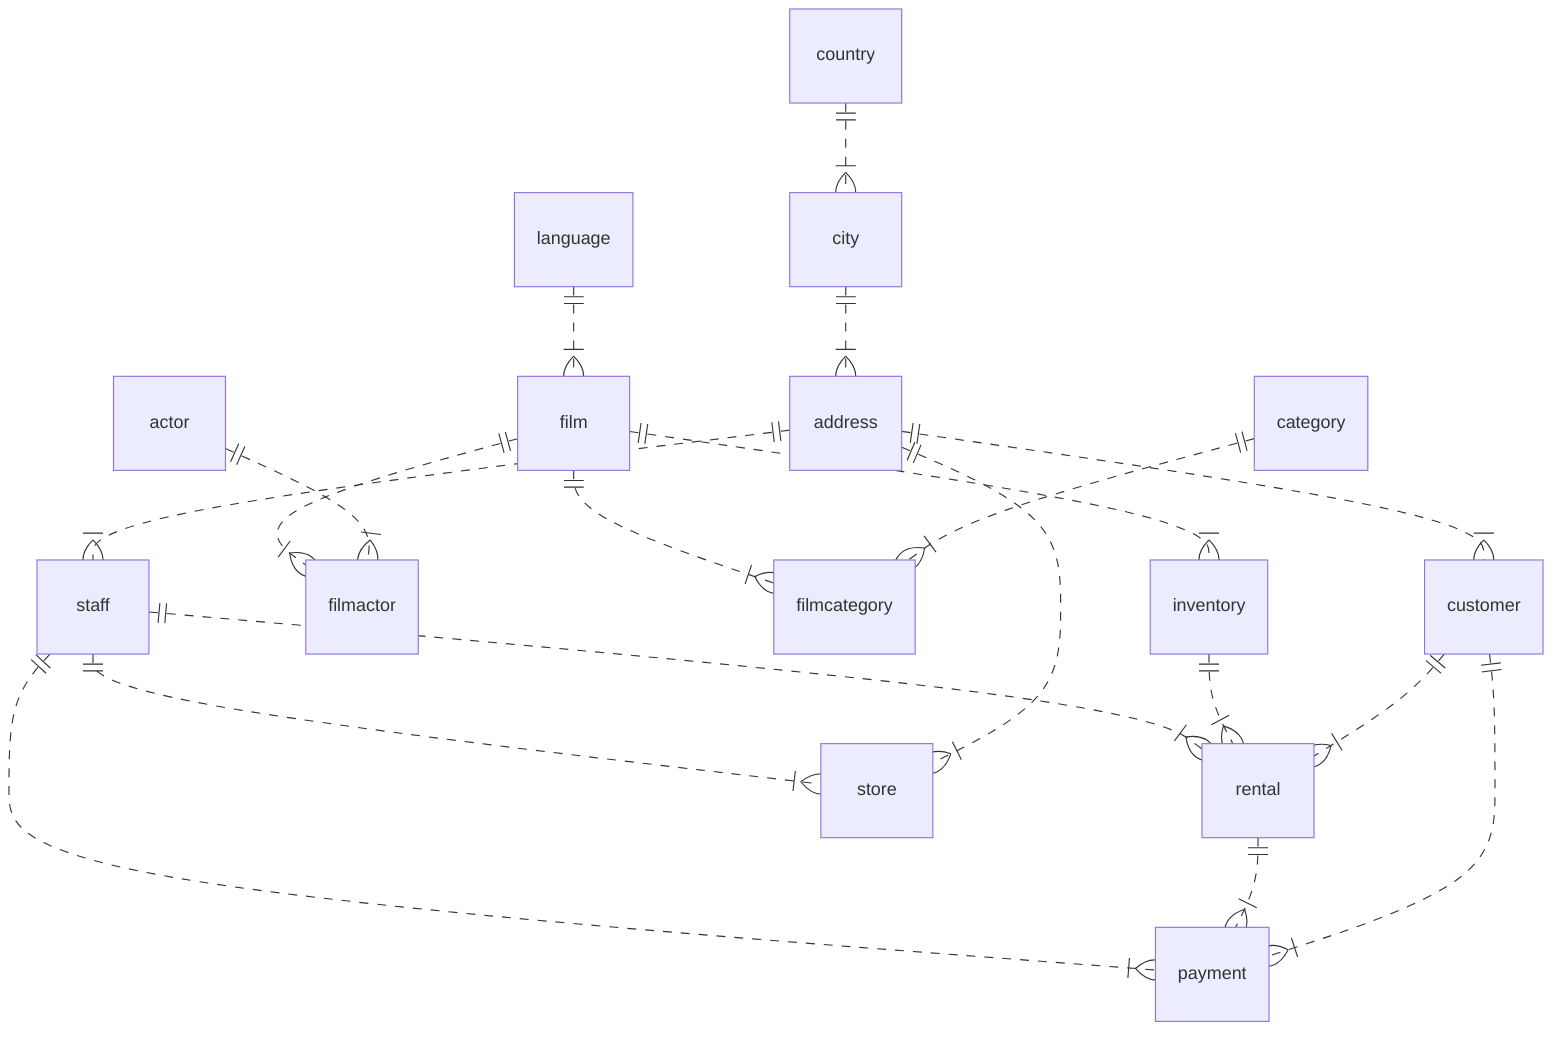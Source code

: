 erDiagram
	language ||..|{ film : ""
	city ||..|{ address : ""
	country ||..|{ city : ""
	address ||..|{ customer : ""
	film ||..|{ filmactor : ""
	actor ||..|{ filmactor : ""
	film ||..|{ filmcategory : ""
	category ||..|{ filmcategory : ""
	film ||..|{ inventory : ""
	staff ||..|{ rental : ""
	inventory ||..|{ rental : ""
	customer ||..|{ rental : ""
	address ||..|{ staff : ""
	staff ||..|{ store : ""
	address ||..|{ store : ""
	staff ||..|{ payment : ""
	rental ||..|{ payment : ""
	customer ||..|{ payment : ""